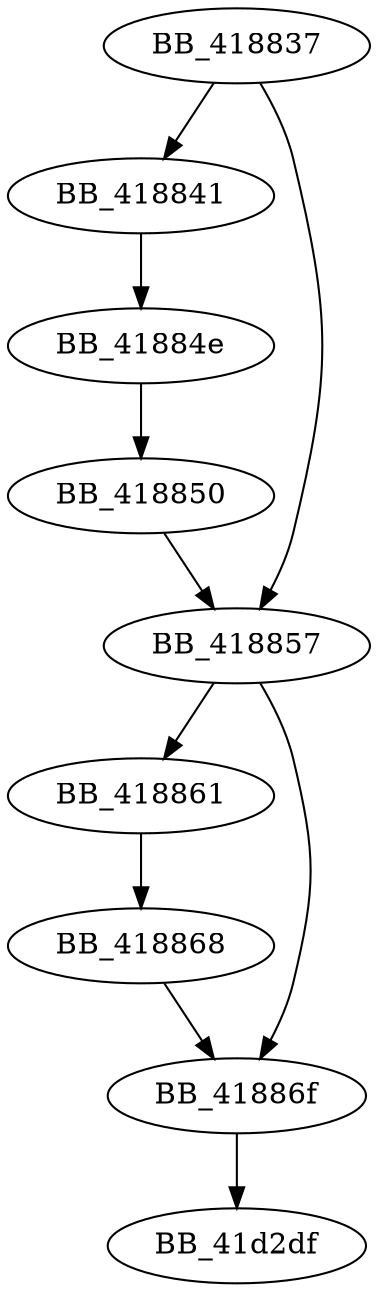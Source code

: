 DiGraph __mtterm{
BB_418837->BB_418841
BB_418837->BB_418857
BB_418841->BB_41884e
BB_41884e->BB_418850
BB_418850->BB_418857
BB_418857->BB_418861
BB_418857->BB_41886f
BB_418861->BB_418868
BB_418868->BB_41886f
BB_41886f->BB_41d2df
}
